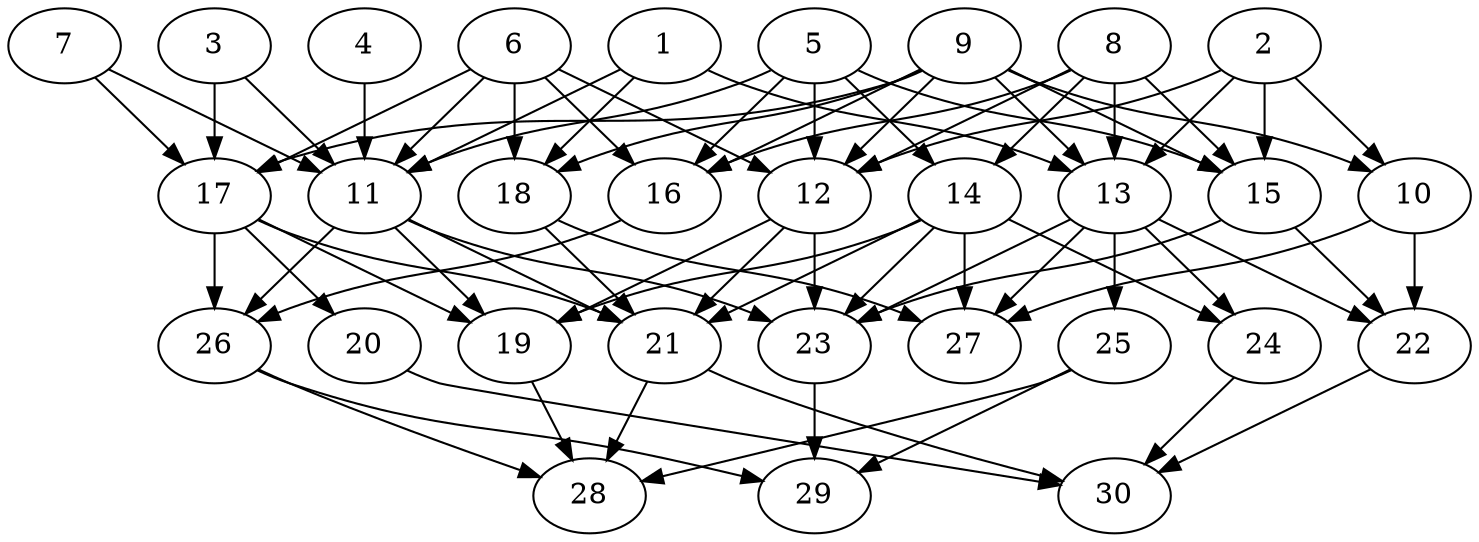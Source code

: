 // DAG automatically generated by daggen at Thu Oct  3 14:04:18 2019
// ./daggen --dot -n 30 --ccr 0.3 --fat 0.7 --regular 0.9 --density 0.6 --mindata 5242880 --maxdata 52428800 
digraph G {
  1 [size="28313600", alpha="0.07", expect_size="8494080"] 
  1 -> 11 [size ="8494080"]
  1 -> 13 [size ="8494080"]
  1 -> 18 [size ="8494080"]
  2 [size="20838400", alpha="0.17", expect_size="6251520"] 
  2 -> 10 [size ="6251520"]
  2 -> 12 [size ="6251520"]
  2 -> 13 [size ="6251520"]
  2 -> 15 [size ="6251520"]
  3 [size="104833707", alpha="0.12", expect_size="31450112"] 
  3 -> 11 [size ="31450112"]
  3 -> 17 [size ="31450112"]
  4 [size="35252907", alpha="0.16", expect_size="10575872"] 
  4 -> 11 [size ="10575872"]
  5 [size="74123947", alpha="0.15", expect_size="22237184"] 
  5 -> 11 [size ="22237184"]
  5 -> 12 [size ="22237184"]
  5 -> 14 [size ="22237184"]
  5 -> 15 [size ="22237184"]
  5 -> 16 [size ="22237184"]
  6 [size="161887573", alpha="0.09", expect_size="48566272"] 
  6 -> 11 [size ="48566272"]
  6 -> 12 [size ="48566272"]
  6 -> 16 [size ="48566272"]
  6 -> 17 [size ="48566272"]
  6 -> 18 [size ="48566272"]
  7 [size="58893653", alpha="0.17", expect_size="17668096"] 
  7 -> 11 [size ="17668096"]
  7 -> 17 [size ="17668096"]
  8 [size="152487253", alpha="0.13", expect_size="45746176"] 
  8 -> 12 [size ="45746176"]
  8 -> 13 [size ="45746176"]
  8 -> 14 [size ="45746176"]
  8 -> 15 [size ="45746176"]
  8 -> 16 [size ="45746176"]
  9 [size="120248320", alpha="0.04", expect_size="36074496"] 
  9 -> 10 [size ="36074496"]
  9 -> 12 [size ="36074496"]
  9 -> 13 [size ="36074496"]
  9 -> 15 [size ="36074496"]
  9 -> 16 [size ="36074496"]
  9 -> 17 [size ="36074496"]
  9 -> 18 [size ="36074496"]
  10 [size="20783787", alpha="0.05", expect_size="6235136"] 
  10 -> 22 [size ="6235136"]
  10 -> 27 [size ="6235136"]
  11 [size="97382400", alpha="0.03", expect_size="29214720"] 
  11 -> 19 [size ="29214720"]
  11 -> 21 [size ="29214720"]
  11 -> 23 [size ="29214720"]
  11 -> 26 [size ="29214720"]
  12 [size="149463040", alpha="0.17", expect_size="44838912"] 
  12 -> 19 [size ="44838912"]
  12 -> 21 [size ="44838912"]
  12 -> 23 [size ="44838912"]
  13 [size="124917760", alpha="0.02", expect_size="37475328"] 
  13 -> 22 [size ="37475328"]
  13 -> 23 [size ="37475328"]
  13 -> 24 [size ="37475328"]
  13 -> 25 [size ="37475328"]
  13 -> 27 [size ="37475328"]
  14 [size="64617813", alpha="0.15", expect_size="19385344"] 
  14 -> 19 [size ="19385344"]
  14 -> 21 [size ="19385344"]
  14 -> 23 [size ="19385344"]
  14 -> 24 [size ="19385344"]
  14 -> 27 [size ="19385344"]
  15 [size="36239360", alpha="0.03", expect_size="10871808"] 
  15 -> 22 [size ="10871808"]
  15 -> 23 [size ="10871808"]
  16 [size="154286080", alpha="0.06", expect_size="46285824"] 
  16 -> 26 [size ="46285824"]
  17 [size="66519040", alpha="0.14", expect_size="19955712"] 
  17 -> 19 [size ="19955712"]
  17 -> 20 [size ="19955712"]
  17 -> 21 [size ="19955712"]
  17 -> 26 [size ="19955712"]
  18 [size="44434773", alpha="0.12", expect_size="13330432"] 
  18 -> 21 [size ="13330432"]
  18 -> 27 [size ="13330432"]
  19 [size="144472747", alpha="0.03", expect_size="43341824"] 
  19 -> 28 [size ="43341824"]
  20 [size="18855253", alpha="0.15", expect_size="5656576"] 
  20 -> 30 [size ="5656576"]
  21 [size="58183680", alpha="0.07", expect_size="17455104"] 
  21 -> 28 [size ="17455104"]
  21 -> 30 [size ="17455104"]
  22 [size="82179413", alpha="0.01", expect_size="24653824"] 
  22 -> 30 [size ="24653824"]
  23 [size="61091840", alpha="0.05", expect_size="18327552"] 
  23 -> 29 [size ="18327552"]
  24 [size="80506880", alpha="0.11", expect_size="24152064"] 
  24 -> 30 [size ="24152064"]
  25 [size="37771947", alpha="0.05", expect_size="11331584"] 
  25 -> 28 [size ="11331584"]
  25 -> 29 [size ="11331584"]
  26 [size="61709653", alpha="0.17", expect_size="18512896"] 
  26 -> 28 [size ="18512896"]
  26 -> 29 [size ="18512896"]
  27 [size="109192533", alpha="0.15", expect_size="32757760"] 
  28 [size="63962453", alpha="0.09", expect_size="19188736"] 
  29 [size="160539307", alpha="0.17", expect_size="48161792"] 
  30 [size="29044053", alpha="0.05", expect_size="8713216"] 
}
